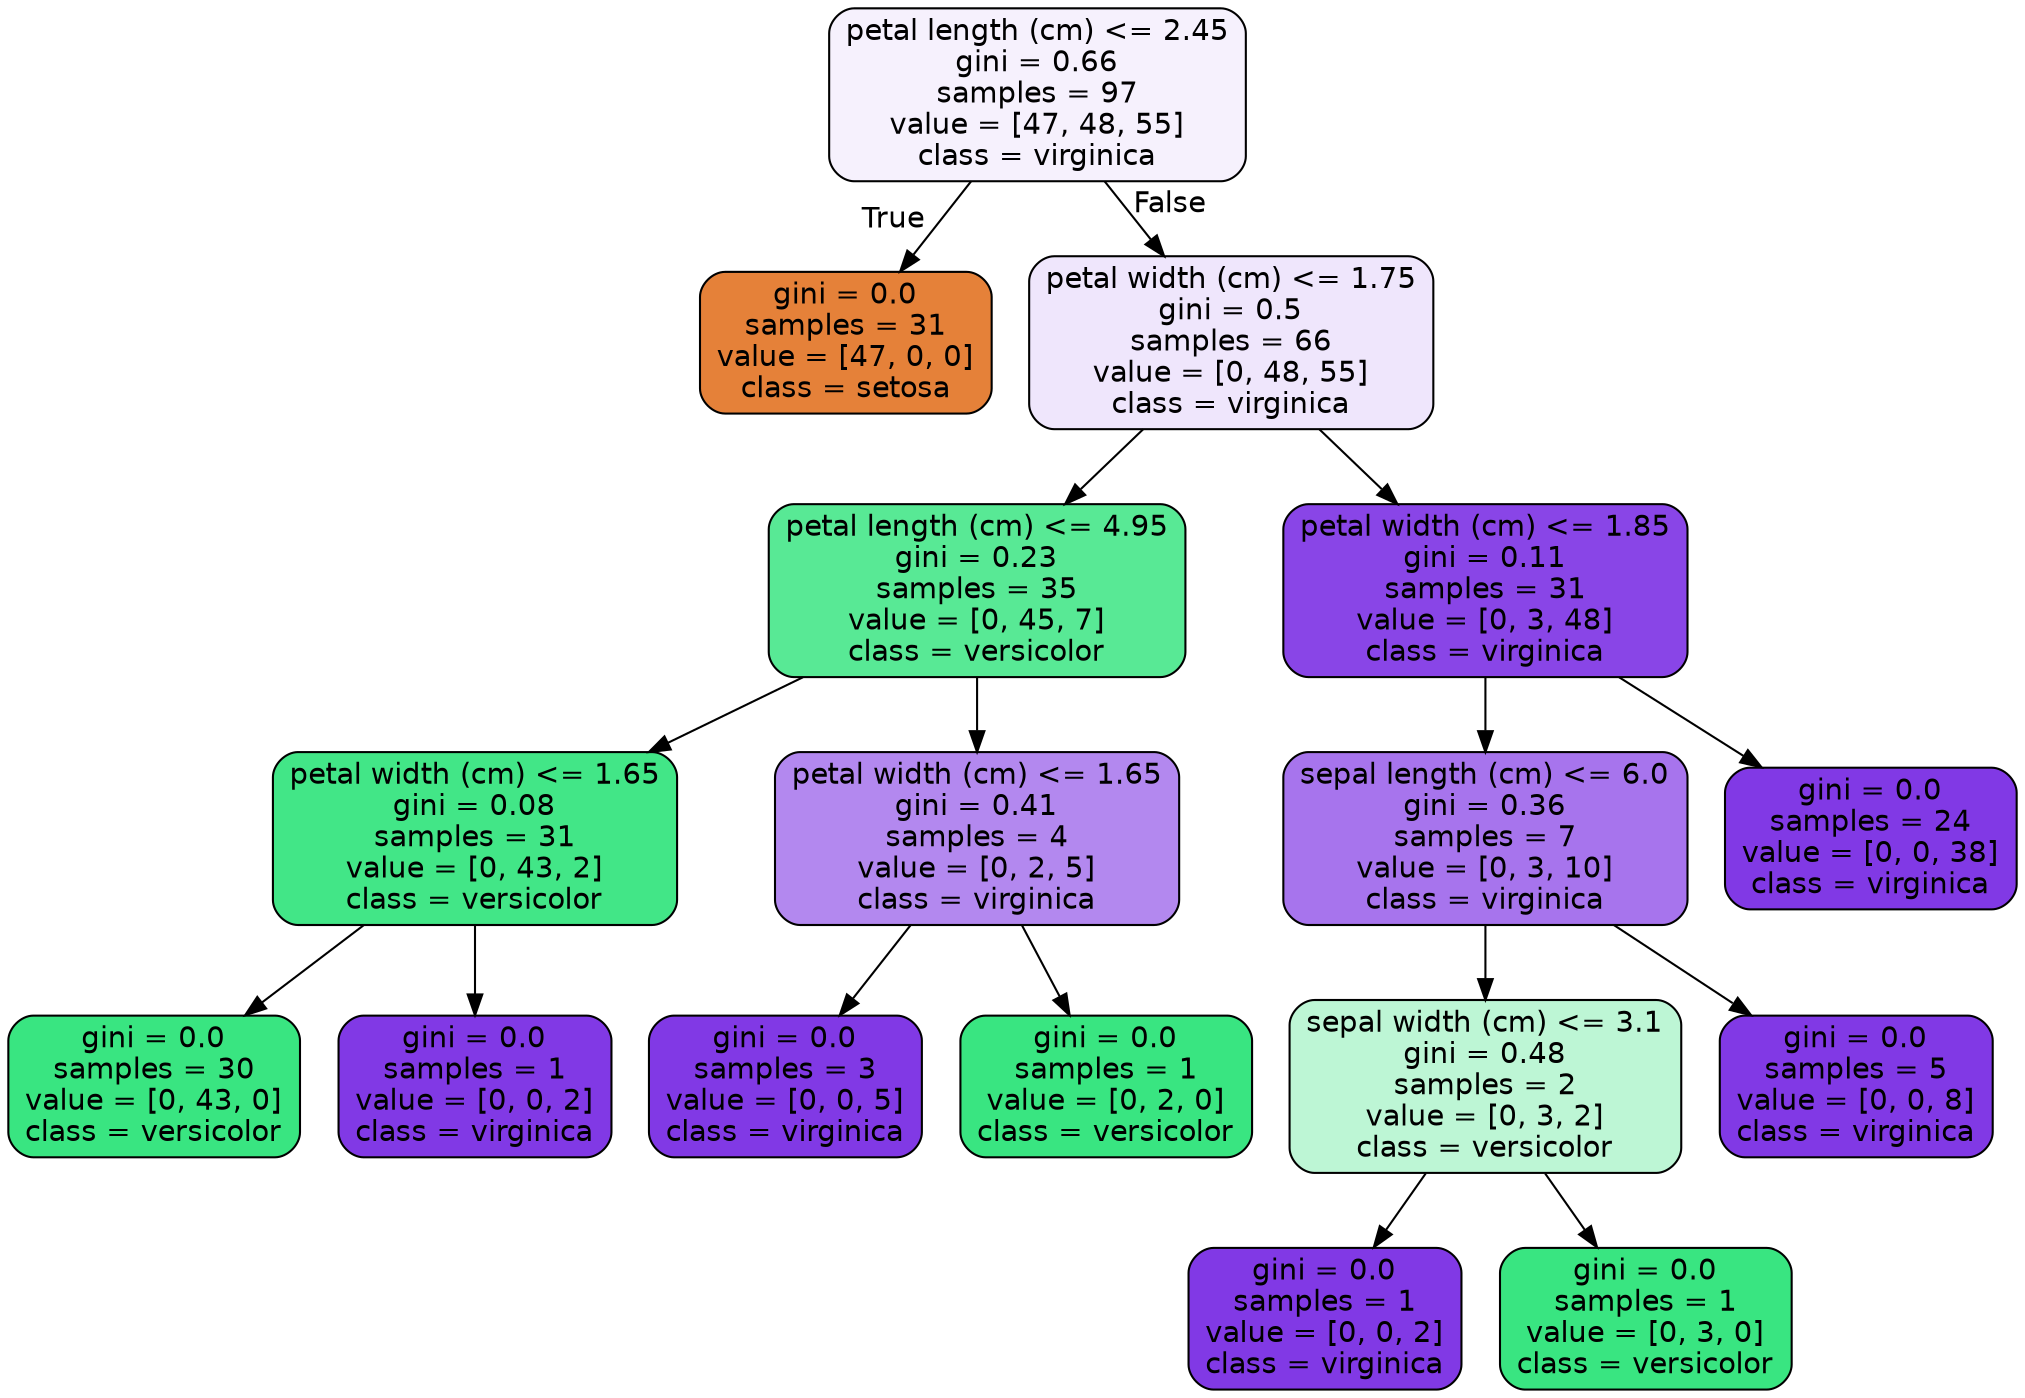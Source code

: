 digraph Tree {
node [shape=box, style="filled, rounded", color="black", fontname="helvetica"] ;
edge [fontname="helvetica"] ;
0 [label="petal length (cm) <= 2.45\ngini = 0.66\nsamples = 97\nvalue = [47, 48, 55]\nclass = virginica", fillcolor="#f6f1fd"] ;
1 [label="gini = 0.0\nsamples = 31\nvalue = [47, 0, 0]\nclass = setosa", fillcolor="#e58139"] ;
0 -> 1 [labeldistance=2.5, labelangle=45, headlabel="True"] ;
2 [label="petal width (cm) <= 1.75\ngini = 0.5\nsamples = 66\nvalue = [0, 48, 55]\nclass = virginica", fillcolor="#efe6fc"] ;
0 -> 2 [labeldistance=2.5, labelangle=-45, headlabel="False"] ;
3 [label="petal length (cm) <= 4.95\ngini = 0.23\nsamples = 35\nvalue = [0, 45, 7]\nclass = versicolor", fillcolor="#58e995"] ;
2 -> 3 ;
4 [label="petal width (cm) <= 1.65\ngini = 0.08\nsamples = 31\nvalue = [0, 43, 2]\nclass = versicolor", fillcolor="#42e687"] ;
3 -> 4 ;
5 [label="gini = 0.0\nsamples = 30\nvalue = [0, 43, 0]\nclass = versicolor", fillcolor="#39e581"] ;
4 -> 5 ;
6 [label="gini = 0.0\nsamples = 1\nvalue = [0, 0, 2]\nclass = virginica", fillcolor="#8139e5"] ;
4 -> 6 ;
7 [label="petal width (cm) <= 1.65\ngini = 0.41\nsamples = 4\nvalue = [0, 2, 5]\nclass = virginica", fillcolor="#b388ef"] ;
3 -> 7 ;
8 [label="gini = 0.0\nsamples = 3\nvalue = [0, 0, 5]\nclass = virginica", fillcolor="#8139e5"] ;
7 -> 8 ;
9 [label="gini = 0.0\nsamples = 1\nvalue = [0, 2, 0]\nclass = versicolor", fillcolor="#39e581"] ;
7 -> 9 ;
10 [label="petal width (cm) <= 1.85\ngini = 0.11\nsamples = 31\nvalue = [0, 3, 48]\nclass = virginica", fillcolor="#8945e7"] ;
2 -> 10 ;
11 [label="sepal length (cm) <= 6.0\ngini = 0.36\nsamples = 7\nvalue = [0, 3, 10]\nclass = virginica", fillcolor="#a774ed"] ;
10 -> 11 ;
12 [label="sepal width (cm) <= 3.1\ngini = 0.48\nsamples = 2\nvalue = [0, 3, 2]\nclass = versicolor", fillcolor="#bdf6d5"] ;
11 -> 12 ;
13 [label="gini = 0.0\nsamples = 1\nvalue = [0, 0, 2]\nclass = virginica", fillcolor="#8139e5"] ;
12 -> 13 ;
14 [label="gini = 0.0\nsamples = 1\nvalue = [0, 3, 0]\nclass = versicolor", fillcolor="#39e581"] ;
12 -> 14 ;
15 [label="gini = 0.0\nsamples = 5\nvalue = [0, 0, 8]\nclass = virginica", fillcolor="#8139e5"] ;
11 -> 15 ;
16 [label="gini = 0.0\nsamples = 24\nvalue = [0, 0, 38]\nclass = virginica", fillcolor="#8139e5"] ;
10 -> 16 ;
}